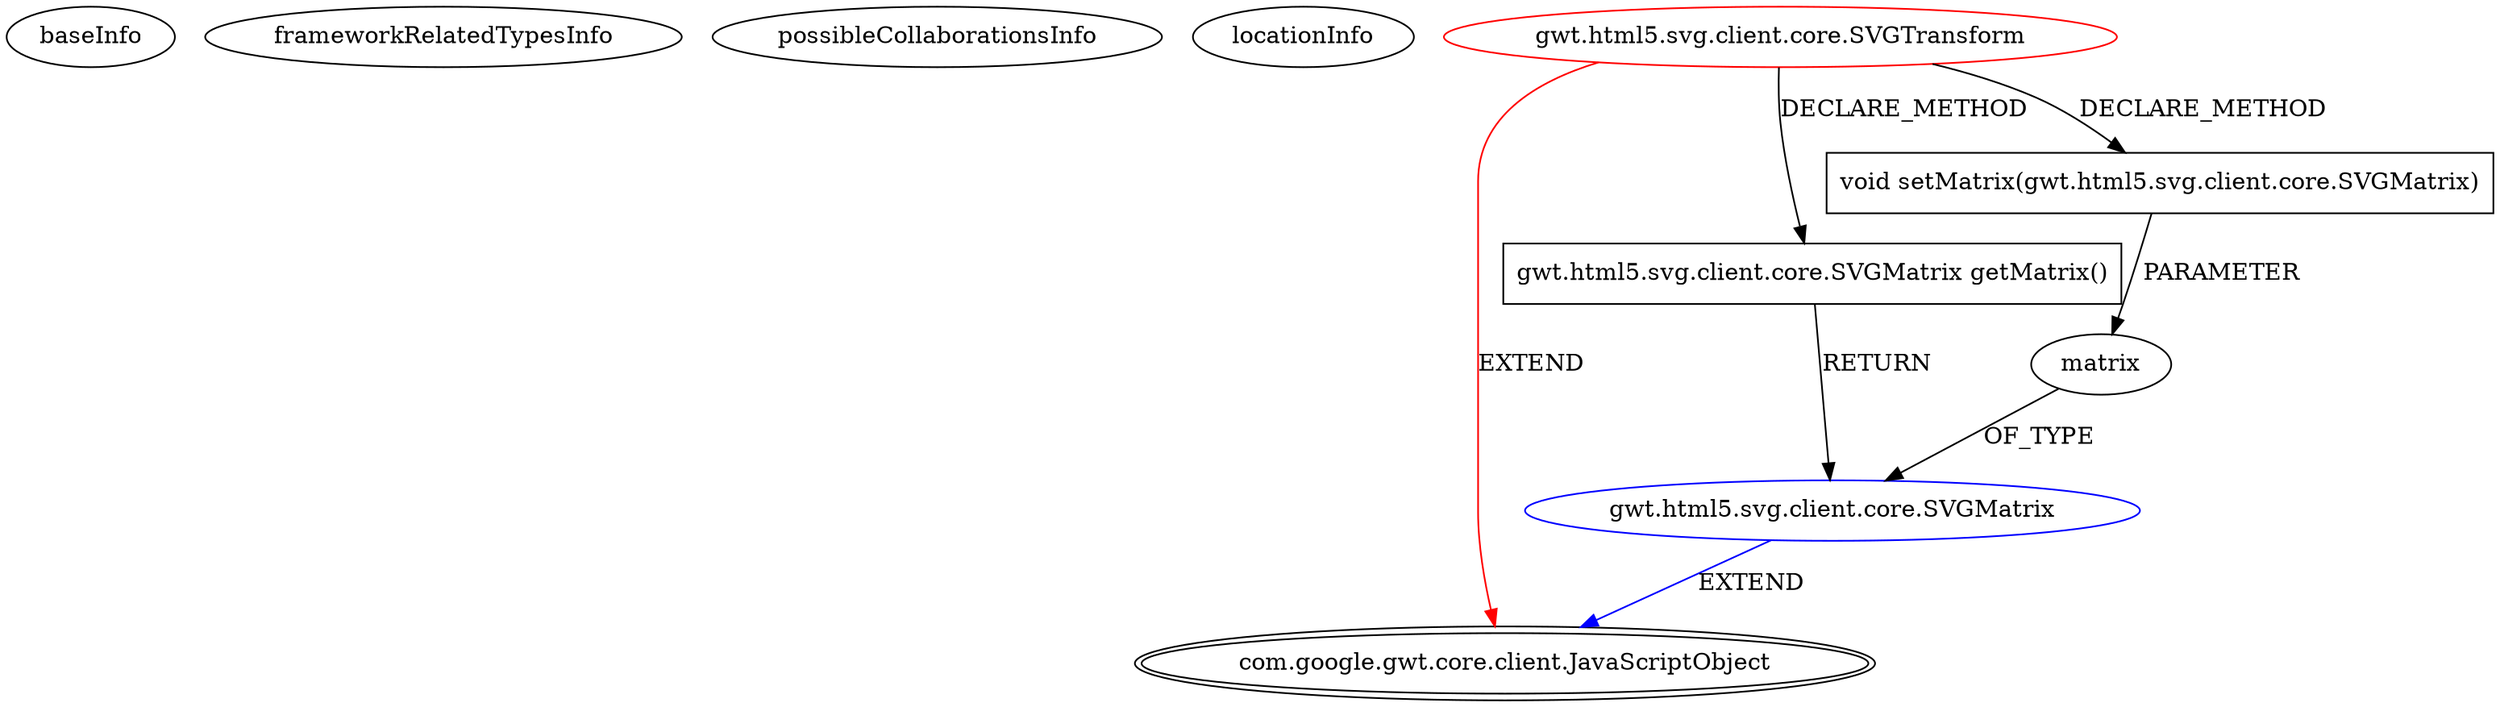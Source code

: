 digraph {
baseInfo[graphId=3807,category="extension_graph",isAnonymous=false,possibleRelation=true]
frameworkRelatedTypesInfo[0="com.google.gwt.core.client.JavaScriptObject"]
possibleCollaborationsInfo[0="3807~CLIENT_METHOD_DECLARATION-PARAMETER_DECLARATION-CLIENT_METHOD_DECLARATION-RETURN_TYPE-~com.google.gwt.core.client.JavaScriptObject ~com.google.gwt.core.client.JavaScriptObject ~false~false"]
locationInfo[projectName="mguiral-GwtSvgLib",filePath="/mguiral-GwtSvgLib/GwtSvgLib-master/src/gwt/html5/svg/client/core/SVGTransform.java",contextSignature="SVGTransform",graphId="3807"]
0[label="gwt.html5.svg.client.core.SVGTransform",vertexType="ROOT_CLIENT_CLASS_DECLARATION",isFrameworkType=false,color=red]
1[label="com.google.gwt.core.client.JavaScriptObject",vertexType="FRAMEWORK_CLASS_TYPE",isFrameworkType=true,peripheries=2]
4[label="gwt.html5.svg.client.core.SVGMatrix getMatrix()",vertexType="CLIENT_METHOD_DECLARATION",isFrameworkType=false,shape=box]
5[label="gwt.html5.svg.client.core.SVGMatrix",vertexType="REFERENCE_CLIENT_CLASS_DECLARATION",isFrameworkType=false,color=blue]
8[label="void setMatrix(gwt.html5.svg.client.core.SVGMatrix)",vertexType="CLIENT_METHOD_DECLARATION",isFrameworkType=false,shape=box]
9[label="matrix",vertexType="PARAMETER_DECLARATION",isFrameworkType=false]
0->1[label="EXTEND",color=red]
0->4[label="DECLARE_METHOD"]
5->1[label="EXTEND",color=blue]
4->5[label="RETURN"]
0->8[label="DECLARE_METHOD"]
9->5[label="OF_TYPE"]
8->9[label="PARAMETER"]
}
